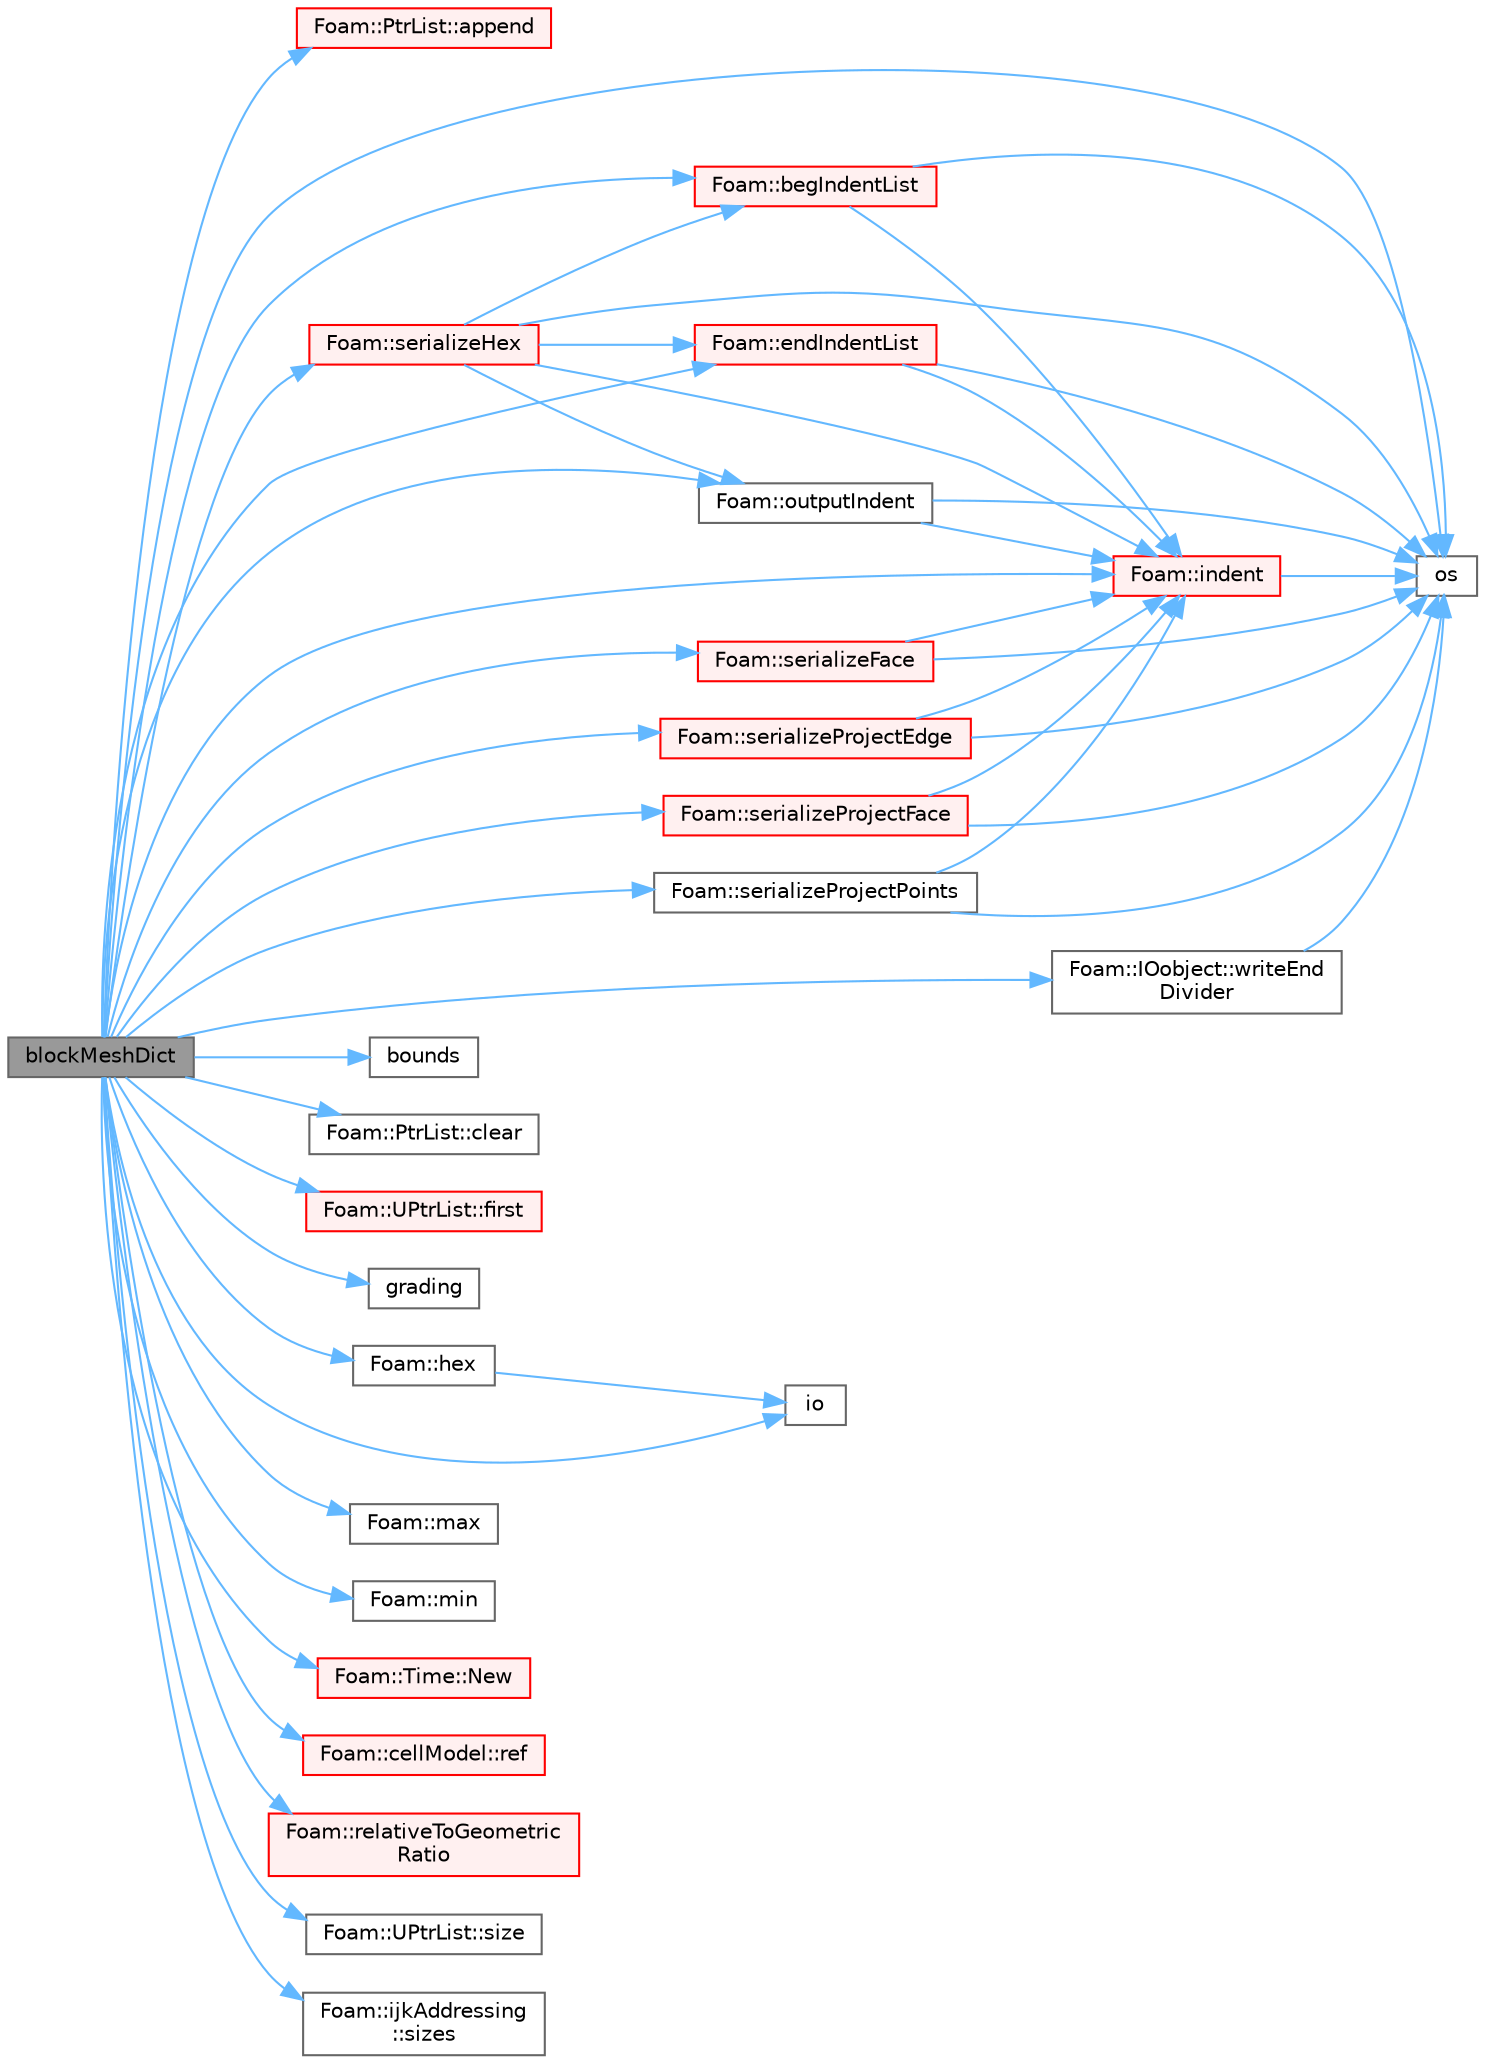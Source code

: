 digraph "blockMeshDict"
{
 // LATEX_PDF_SIZE
  bgcolor="transparent";
  edge [fontname=Helvetica,fontsize=10,labelfontname=Helvetica,labelfontsize=10];
  node [fontname=Helvetica,fontsize=10,shape=box,height=0.2,width=0.4];
  rankdir="LR";
  Node1 [id="Node000001",label="blockMeshDict",height=0.2,width=0.4,color="gray40", fillcolor="grey60", style="filled", fontcolor="black",tooltip=" "];
  Node1 -> Node2 [id="edge1_Node000001_Node000002",color="steelblue1",style="solid",tooltip=" "];
  Node2 [id="Node000002",label="Foam::PtrList::append",height=0.2,width=0.4,color="red", fillcolor="#FFF0F0", style="filled",URL="$classFoam_1_1PtrList.html#a9846c2ecbc3f323d5dc356dedb2c6cbd",tooltip=" "];
  Node1 -> Node6 [id="edge2_Node000001_Node000006",color="steelblue1",style="solid",tooltip=" "];
  Node6 [id="Node000006",label="Foam::begIndentList",height=0.2,width=0.4,color="red", fillcolor="#FFF0F0", style="filled",URL="$namespaceFoam.html#ac8dacbc0644aca4e4c9fb0f8a23595ec",tooltip=" "];
  Node6 -> Node10 [id="edge3_Node000006_Node000010",color="steelblue1",style="solid",tooltip=" "];
  Node10 [id="Node000010",label="Foam::indent",height=0.2,width=0.4,color="red", fillcolor="#FFF0F0", style="filled",URL="$namespaceFoam.html#a7e15d05978b545ad4cbf3149a70b0dbf",tooltip=" "];
  Node10 -> Node9 [id="edge4_Node000010_Node000009",color="steelblue1",style="solid",tooltip=" "];
  Node9 [id="Node000009",label="os",height=0.2,width=0.4,color="grey40", fillcolor="white", style="filled",URL="$faMeshWriteEdgesOBJ_8H.html#abea05d50bd7259b44f2002c0382ba13e",tooltip=" "];
  Node6 -> Node9 [id="edge5_Node000006_Node000009",color="steelblue1",style="solid",tooltip=" "];
  Node1 -> Node12 [id="edge6_Node000001_Node000012",color="steelblue1",style="solid",tooltip=" "];
  Node12 [id="Node000012",label="bounds",height=0.2,width=0.4,color="grey40", fillcolor="white", style="filled",URL="$classFoam_1_1PDRblock.html#ac402ff233b3746af2cff74b91408e272",tooltip=" "];
  Node1 -> Node13 [id="edge7_Node000001_Node000013",color="steelblue1",style="solid",tooltip=" "];
  Node13 [id="Node000013",label="Foam::PtrList::clear",height=0.2,width=0.4,color="grey40", fillcolor="white", style="filled",URL="$classFoam_1_1PtrList.html#ac8bb3912a3ce86b15842e79d0b421204",tooltip=" "];
  Node1 -> Node14 [id="edge8_Node000001_Node000014",color="steelblue1",style="solid",tooltip=" "];
  Node14 [id="Node000014",label="Foam::endIndentList",height=0.2,width=0.4,color="red", fillcolor="#FFF0F0", style="filled",URL="$namespaceFoam.html#aa7677dc8578681394889267fcc87f236",tooltip=" "];
  Node14 -> Node10 [id="edge9_Node000014_Node000010",color="steelblue1",style="solid",tooltip=" "];
  Node14 -> Node9 [id="edge10_Node000014_Node000009",color="steelblue1",style="solid",tooltip=" "];
  Node1 -> Node17 [id="edge11_Node000001_Node000017",color="steelblue1",style="solid",tooltip=" "];
  Node17 [id="Node000017",label="Foam::UPtrList::first",height=0.2,width=0.4,color="red", fillcolor="#FFF0F0", style="filled",URL="$classFoam_1_1UPtrList.html#a1c9828bc3de9502754d944c95a2ce0d9",tooltip=" "];
  Node1 -> Node19 [id="edge12_Node000001_Node000019",color="steelblue1",style="solid",tooltip=" "];
  Node19 [id="Node000019",label="grading",height=0.2,width=0.4,color="grey40", fillcolor="white", style="filled",URL="$classFoam_1_1PDRblock.html#acf0a113fbbea58430e807c9054225303",tooltip=" "];
  Node1 -> Node20 [id="edge13_Node000001_Node000020",color="steelblue1",style="solid",tooltip=" "];
  Node20 [id="Node000020",label="Foam::hex",height=0.2,width=0.4,color="grey40", fillcolor="white", style="filled",URL="$namespaceFoam.html#a61898cd556b536d4a3a0186db58edc95",tooltip=" "];
  Node20 -> Node21 [id="edge14_Node000020_Node000021",color="steelblue1",style="solid",tooltip=" "];
  Node21 [id="Node000021",label="io",height=0.2,width=0.4,color="grey40", fillcolor="white", style="filled",URL="$lagrangian_2reactingParcelFoam_2createMeshesPostProcess_8H.html#a5b4575252c9e475bd8784f80e445a82d",tooltip=" "];
  Node1 -> Node10 [id="edge15_Node000001_Node000010",color="steelblue1",style="solid",tooltip=" "];
  Node1 -> Node21 [id="edge16_Node000001_Node000021",color="steelblue1",style="solid",tooltip=" "];
  Node1 -> Node22 [id="edge17_Node000001_Node000022",color="steelblue1",style="solid",tooltip=" "];
  Node22 [id="Node000022",label="Foam::max",height=0.2,width=0.4,color="grey40", fillcolor="white", style="filled",URL="$namespaceFoam.html#a0e0c00c14acbabe88eec56a8b0fa2806",tooltip=" "];
  Node1 -> Node23 [id="edge18_Node000001_Node000023",color="steelblue1",style="solid",tooltip=" "];
  Node23 [id="Node000023",label="Foam::min",height=0.2,width=0.4,color="grey40", fillcolor="white", style="filled",URL="$namespaceFoam.html#a96b65441175bbfb9a869045dc05fb0b9",tooltip=" "];
  Node1 -> Node24 [id="edge19_Node000001_Node000024",color="steelblue1",style="solid",tooltip=" "];
  Node24 [id="Node000024",label="Foam::Time::New",height=0.2,width=0.4,color="red", fillcolor="#FFF0F0", style="filled",URL="$classFoam_1_1Time.html#a1e80b2b83ab838dd4c652aff27e2bf52",tooltip=" "];
  Node1 -> Node9 [id="edge20_Node000001_Node000009",color="steelblue1",style="solid",tooltip=" "];
  Node1 -> Node26 [id="edge21_Node000001_Node000026",color="steelblue1",style="solid",tooltip=" "];
  Node26 [id="Node000026",label="Foam::outputIndent",height=0.2,width=0.4,color="grey40", fillcolor="white", style="filled",URL="$namespaceFoam.html#a43cf5d48985edb38cb72c1632e340e56",tooltip=" "];
  Node26 -> Node10 [id="edge22_Node000026_Node000010",color="steelblue1",style="solid",tooltip=" "];
  Node26 -> Node9 [id="edge23_Node000026_Node000009",color="steelblue1",style="solid",tooltip=" "];
  Node1 -> Node27 [id="edge24_Node000001_Node000027",color="steelblue1",style="solid",tooltip=" "];
  Node27 [id="Node000027",label="Foam::cellModel::ref",height=0.2,width=0.4,color="red", fillcolor="#FFF0F0", style="filled",URL="$classFoam_1_1cellModel.html#adfbc4602f58c5fae34af166dc4ed5925",tooltip=" "];
  Node1 -> Node30 [id="edge25_Node000001_Node000030",color="steelblue1",style="solid",tooltip=" "];
  Node30 [id="Node000030",label="Foam::relativeToGeometric\lRatio",height=0.2,width=0.4,color="red", fillcolor="#FFF0F0", style="filled",URL="$namespaceFoam.html#ad8af3a34d12eb98f3a89b26e38e4bf5c",tooltip=" "];
  Node1 -> Node32 [id="edge26_Node000001_Node000032",color="steelblue1",style="solid",tooltip=" "];
  Node32 [id="Node000032",label="Foam::serializeFace",height=0.2,width=0.4,color="red", fillcolor="#FFF0F0", style="filled",URL="$namespaceFoam.html#a4de10599d7f7f42ca19871b6bff433bb",tooltip=" "];
  Node32 -> Node10 [id="edge27_Node000032_Node000010",color="steelblue1",style="solid",tooltip=" "];
  Node32 -> Node9 [id="edge28_Node000032_Node000009",color="steelblue1",style="solid",tooltip=" "];
  Node1 -> Node34 [id="edge29_Node000001_Node000034",color="steelblue1",style="solid",tooltip=" "];
  Node34 [id="Node000034",label="Foam::serializeHex",height=0.2,width=0.4,color="red", fillcolor="#FFF0F0", style="filled",URL="$namespaceFoam.html#a6b311586ddc486f716a99705769c397b",tooltip=" "];
  Node34 -> Node6 [id="edge30_Node000034_Node000006",color="steelblue1",style="solid",tooltip=" "];
  Node34 -> Node14 [id="edge31_Node000034_Node000014",color="steelblue1",style="solid",tooltip=" "];
  Node34 -> Node10 [id="edge32_Node000034_Node000010",color="steelblue1",style="solid",tooltip=" "];
  Node34 -> Node9 [id="edge33_Node000034_Node000009",color="steelblue1",style="solid",tooltip=" "];
  Node34 -> Node26 [id="edge34_Node000034_Node000026",color="steelblue1",style="solid",tooltip=" "];
  Node1 -> Node35 [id="edge35_Node000001_Node000035",color="steelblue1",style="solid",tooltip=" "];
  Node35 [id="Node000035",label="Foam::serializeProjectEdge",height=0.2,width=0.4,color="red", fillcolor="#FFF0F0", style="filled",URL="$namespaceFoam.html#a41159aefb467834ffd732964437844c9",tooltip=" "];
  Node35 -> Node10 [id="edge36_Node000035_Node000010",color="steelblue1",style="solid",tooltip=" "];
  Node35 -> Node9 [id="edge37_Node000035_Node000009",color="steelblue1",style="solid",tooltip=" "];
  Node1 -> Node38 [id="edge38_Node000001_Node000038",color="steelblue1",style="solid",tooltip=" "];
  Node38 [id="Node000038",label="Foam::serializeProjectFace",height=0.2,width=0.4,color="red", fillcolor="#FFF0F0", style="filled",URL="$namespaceFoam.html#abc44e9b5349c85ceb413bd37906122c4",tooltip=" "];
  Node38 -> Node10 [id="edge39_Node000038_Node000010",color="steelblue1",style="solid",tooltip=" "];
  Node38 -> Node9 [id="edge40_Node000038_Node000009",color="steelblue1",style="solid",tooltip=" "];
  Node1 -> Node39 [id="edge41_Node000001_Node000039",color="steelblue1",style="solid",tooltip=" "];
  Node39 [id="Node000039",label="Foam::serializeProjectPoints",height=0.2,width=0.4,color="grey40", fillcolor="white", style="filled",URL="$namespaceFoam.html#aafa610fc84836e82a8e3ff605ff8569e",tooltip=" "];
  Node39 -> Node10 [id="edge42_Node000039_Node000010",color="steelblue1",style="solid",tooltip=" "];
  Node39 -> Node9 [id="edge43_Node000039_Node000009",color="steelblue1",style="solid",tooltip=" "];
  Node1 -> Node40 [id="edge44_Node000001_Node000040",color="steelblue1",style="solid",tooltip=" "];
  Node40 [id="Node000040",label="Foam::UPtrList::size",height=0.2,width=0.4,color="grey40", fillcolor="white", style="filled",URL="$classFoam_1_1UPtrList.html#a95603446b248fe1ecf5dc59bcc2eaff0",tooltip=" "];
  Node1 -> Node41 [id="edge45_Node000001_Node000041",color="steelblue1",style="solid",tooltip=" "];
  Node41 [id="Node000041",label="Foam::ijkAddressing\l::sizes",height=0.2,width=0.4,color="grey40", fillcolor="white", style="filled",URL="$classFoam_1_1ijkAddressing.html#a5e988067bc612b9abf04e14ee85b7322",tooltip=" "];
  Node1 -> Node42 [id="edge46_Node000001_Node000042",color="steelblue1",style="solid",tooltip=" "];
  Node42 [id="Node000042",label="Foam::IOobject::writeEnd\lDivider",height=0.2,width=0.4,color="grey40", fillcolor="white", style="filled",URL="$classFoam_1_1IOobject.html#a4c9ae7a2dc8e5c75371e0c1dec703781",tooltip=" "];
  Node42 -> Node9 [id="edge47_Node000042_Node000009",color="steelblue1",style="solid",tooltip=" "];
}
